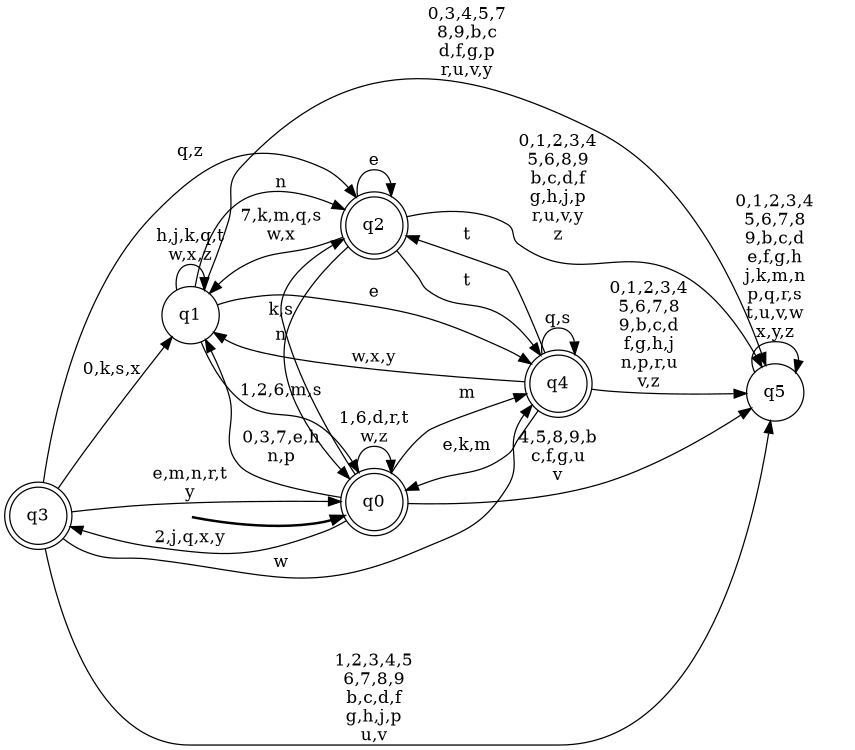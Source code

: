 digraph BlueStar {
__start0 [style = invis, shape = none, label = "", width = 0, height = 0];

rankdir=LR;
size="8,5";

s0 [style="rounded,filled", color="black", fillcolor="white" shape="doublecircle", label="q0"];
s1 [style="filled", color="black", fillcolor="white" shape="circle", label="q1"];
s2 [style="rounded,filled", color="black", fillcolor="white" shape="doublecircle", label="q2"];
s3 [style="rounded,filled", color="black", fillcolor="white" shape="doublecircle", label="q3"];
s4 [style="rounded,filled", color="black", fillcolor="white" shape="doublecircle", label="q4"];
s5 [style="filled", color="black", fillcolor="white" shape="circle", label="q5"];
subgraph cluster_main { 
	graph [pad=".75", ranksep="0.15", nodesep="0.15"];
	 style=invis; 
	__start0 -> s0 [penwidth=2];
}
s0 -> s0 [label="1,6,d,r,t\nw,z"];
s0 -> s1 [label="0,3,7,e,h\nn,p"];
s0 -> s2 [label="k,s"];
s0 -> s3 [label="2,j,q,x,y"];
s0 -> s4 [label="m"];
s0 -> s5 [label="4,5,8,9,b\nc,f,g,u\nv"];
s1 -> s0 [label="1,2,6,m,s"];
s1 -> s1 [label="h,j,k,q,t\nw,x,z"];
s1 -> s2 [label="n"];
s1 -> s4 [label="e"];
s1 -> s5 [label="0,3,4,5,7\n8,9,b,c\nd,f,g,p\nr,u,v,y"];
s2 -> s0 [label="n"];
s2 -> s1 [label="7,k,m,q,s\nw,x"];
s2 -> s2 [label="e"];
s2 -> s4 [label="t"];
s2 -> s5 [label="0,1,2,3,4\n5,6,8,9\nb,c,d,f\ng,h,j,p\nr,u,v,y\nz"];
s3 -> s0 [label="e,m,n,r,t\ny"];
s3 -> s1 [label="0,k,s,x"];
s3 -> s2 [label="q,z"];
s3 -> s4 [label="w"];
s3 -> s5 [label="1,2,3,4,5\n6,7,8,9\nb,c,d,f\ng,h,j,p\nu,v"];
s4 -> s0 [label="e,k,m"];
s4 -> s1 [label="w,x,y"];
s4 -> s2 [label="t"];
s4 -> s4 [label="q,s"];
s4 -> s5 [label="0,1,2,3,4\n5,6,7,8\n9,b,c,d\nf,g,h,j\nn,p,r,u\nv,z"];
s5 -> s5 [label="0,1,2,3,4\n5,6,7,8\n9,b,c,d\ne,f,g,h\nj,k,m,n\np,q,r,s\nt,u,v,w\nx,y,z"];

}